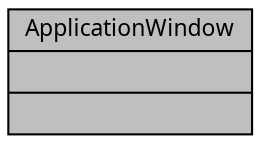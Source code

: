 digraph "ApplicationWindow"
{
 // INTERACTIVE_SVG=YES
  bgcolor="transparent";
  edge [fontname="Verdana",fontsize="11",labelfontname="Verdana",labelfontsize="11"];
  node [fontname="Verdana",fontsize="11",shape=record];
  Node1 [label="{ApplicationWindow\n||}",height=0.2,width=0.4,color="black", fillcolor="grey75", style="filled" fontcolor="black"];
}
